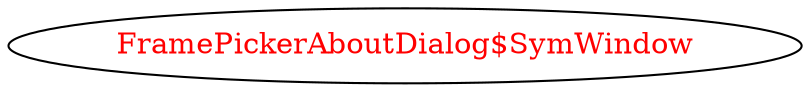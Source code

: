 digraph dependencyGraph {
 concentrate=true;
 ranksep="2.0";
 rankdir="LR"; 
 splines="ortho";
"FramePickerAboutDialog$SymWindow" [fontcolor="red"];
}